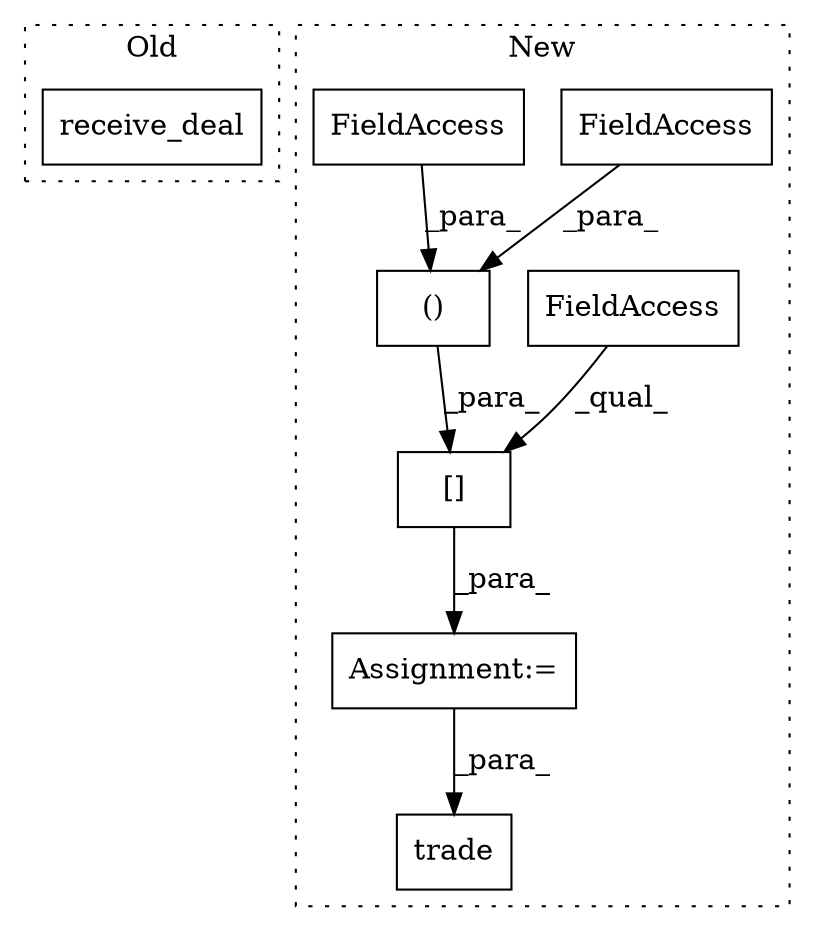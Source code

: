 digraph G {
subgraph cluster0 {
1 [label="receive_deal" a="32" s="1038,1098" l="13,1" shape="box"];
label = "Old";
style="dotted";
}
subgraph cluster1 {
2 [label="()" a="106" s="1828" l="51" shape="box"];
3 [label="[]" a="2" s="1799,1879" l="29,2" shape="box"];
4 [label="trade" a="32" s="1903,1969" l="6,1" shape="box"];
5 [label="FieldAccess" a="22" s="1799" l="13" shape="box"];
6 [label="FieldAccess" a="22" s="1861" l="18" shape="box"];
7 [label="FieldAccess" a="22" s="1828" l="20" shape="box"];
8 [label="Assignment:=" a="7" s="1798" l="1" shape="box"];
label = "New";
style="dotted";
}
2 -> 3 [label="_para_"];
3 -> 8 [label="_para_"];
5 -> 3 [label="_qual_"];
6 -> 2 [label="_para_"];
7 -> 2 [label="_para_"];
8 -> 4 [label="_para_"];
}